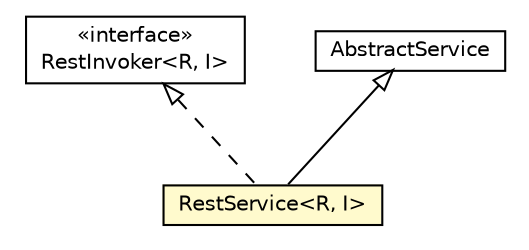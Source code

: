 #!/usr/local/bin/dot
#
# Class diagram 
# Generated by UMLGraph version R5_6-24-gf6e263 (http://www.umlgraph.org/)
#

digraph G {
	edge [fontname="Helvetica",fontsize=10,labelfontname="Helvetica",labelfontsize=10];
	node [fontname="Helvetica",fontsize=10,shape=plaintext];
	nodesep=0.25;
	ranksep=0.5;
	// io.reinert.requestor.core.RestService<R, I>
	c49364 [label=<<table title="io.reinert.requestor.core.RestService" border="0" cellborder="1" cellspacing="0" cellpadding="2" port="p" bgcolor="lemonChiffon" href="./RestService.html">
		<tr><td><table border="0" cellspacing="0" cellpadding="1">
<tr><td align="center" balign="center"> RestService&lt;R, I&gt; </td></tr>
		</table></td></tr>
		</table>>, URL="./RestService.html", fontname="Helvetica", fontcolor="black", fontsize=10.0];
	// io.reinert.requestor.core.RestInvoker<R, I>
	c49382 [label=<<table title="io.reinert.requestor.core.RestInvoker" border="0" cellborder="1" cellspacing="0" cellpadding="2" port="p" href="./RestInvoker.html">
		<tr><td><table border="0" cellspacing="0" cellpadding="1">
<tr><td align="center" balign="center"> &#171;interface&#187; </td></tr>
<tr><td align="center" balign="center"> RestInvoker&lt;R, I&gt; </td></tr>
		</table></td></tr>
		</table>>, URL="./RestInvoker.html", fontname="Helvetica", fontcolor="black", fontsize=10.0];
	// io.reinert.requestor.core.AbstractService
	c49465 [label=<<table title="io.reinert.requestor.core.AbstractService" border="0" cellborder="1" cellspacing="0" cellpadding="2" port="p" href="./AbstractService.html">
		<tr><td><table border="0" cellspacing="0" cellpadding="1">
<tr><td align="center" balign="center"> AbstractService </td></tr>
		</table></td></tr>
		</table>>, URL="./AbstractService.html", fontname="Helvetica", fontcolor="black", fontsize=10.0];
	//io.reinert.requestor.core.RestService<R, I> extends io.reinert.requestor.core.AbstractService
	c49465:p -> c49364:p [dir=back,arrowtail=empty];
	//io.reinert.requestor.core.RestService<R, I> implements io.reinert.requestor.core.RestInvoker<R, I>
	c49382:p -> c49364:p [dir=back,arrowtail=empty,style=dashed];
}


